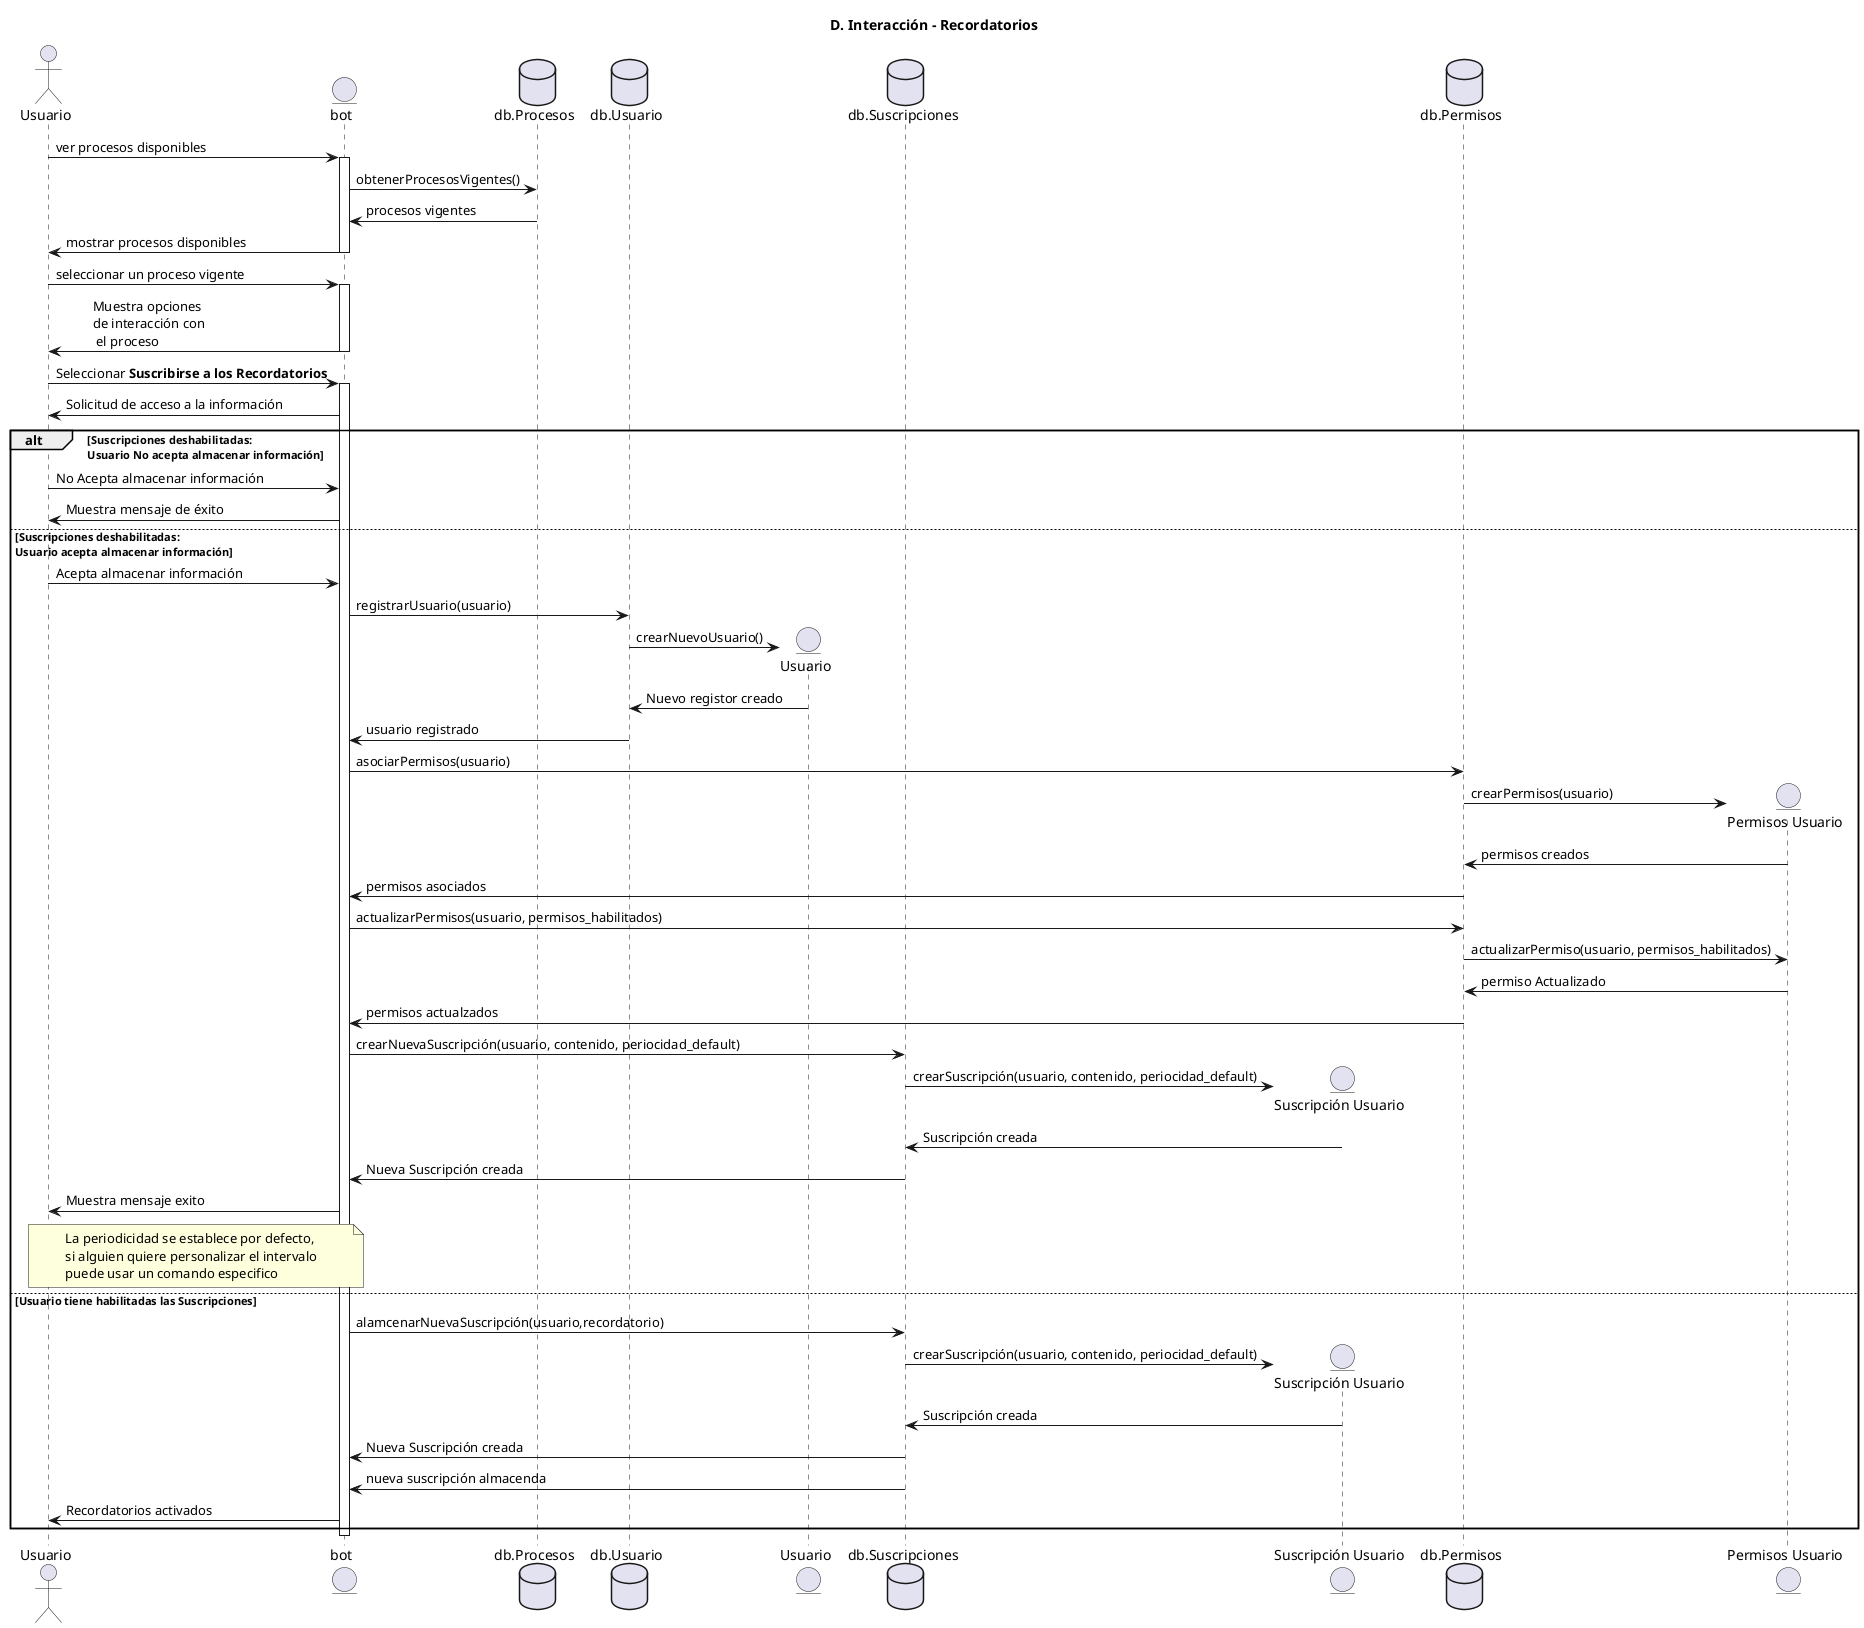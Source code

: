 @startuml 3-I-Recordatorios
title D. Interacción - Recordatorios

actor "Usuario" as U
entity "bot" as B
database "db.Procesos" as db.P
database "db.Usuario" as db.U
entity "Usuario" as I.U
database "db.Suscripciones" as db.US
entity "Suscripción Usuario" as I.US
database "db.Permisos" as db.UP
entity "Permisos Usuario" as I.UP


U -> B : ver procesos disponibles
activate B
    B -> db.P: obtenerProcesosVigentes()
    db.P -> B: procesos vigentes
B -> U : mostrar procesos disponibles
deactivate B

U -> B : seleccionar un proceso vigente
activate B
B -> U : \tMuestra opciones \n\tde interacción con\n\t el proceso
deactivate B


U -> B : Seleccionar **Suscribirse a los Recordatorios**
activate B
B -> U: Solicitud de acceso a la información
alt Suscripciones deshabilitadas: \nUsuario **No acepta** almacenar información
    U -> B: No Acepta almacenar información
    B -> U: Muestra mensaje de éxito
    
else Suscripciones deshabilitadas: \nUsuario **acepta** almacenar información
    U -> B: Acepta almacenar información
    ' Nuevo Usuario
    B -> db.U: registrarUsuario(usuario)
    db.U -> I.U **: crearNuevoUsuario()
    I.U -> db.U: Nuevo registor creado
    db.U -> B: usuario registrado
    B -> db.UP: asociarPermisos(usuario)
    db.UP -> I.UP **: crearPermisos(usuario)
    I.UP -> db.UP: permisos creados
    db.UP -> B: permisos asociados
    ' Asociar Permisos
    B -> db.UP: actualizarPermisos(usuario, permisos_habilitados)
    db.UP -> I.UP: actualizarPermiso(usuario, permisos_habilitados)
    I.UP -> db.UP : permiso Actualizado
    db.UP -> B: permisos actualzados
    ' Nueva Suscripción
    B -> db.US: crearNuevaSuscripción(usuario, contenido, periocidad_default)
    db.US -> I.US**: crearSuscripción(usuario, contenido, periocidad_default)
    I.US -> db.US: Suscripción creada
    db.US -> B: Nueva Suscripción creada
    B -> U: Muestra mensaje exito
    note over U, B
    La periodicidad se establece por defecto,
    si alguien quiere personalizar el intervalo
    puede usar un comando especifico
    end note

else Usuario tiene habilitadas las Suscripciones
    B -> db.US : alamcenarNuevaSuscripción(usuario,recordatorio)
    db.US -> I.US**: crearSuscripción(usuario, contenido, periocidad_default)
    I.US -> db.US: Suscripción creada
    db.US -> B: Nueva Suscripción creada
    db.US -> B: nueva suscripción almacenda
    B -> U: Recordatorios activados
end
deactivate B
@enduml

